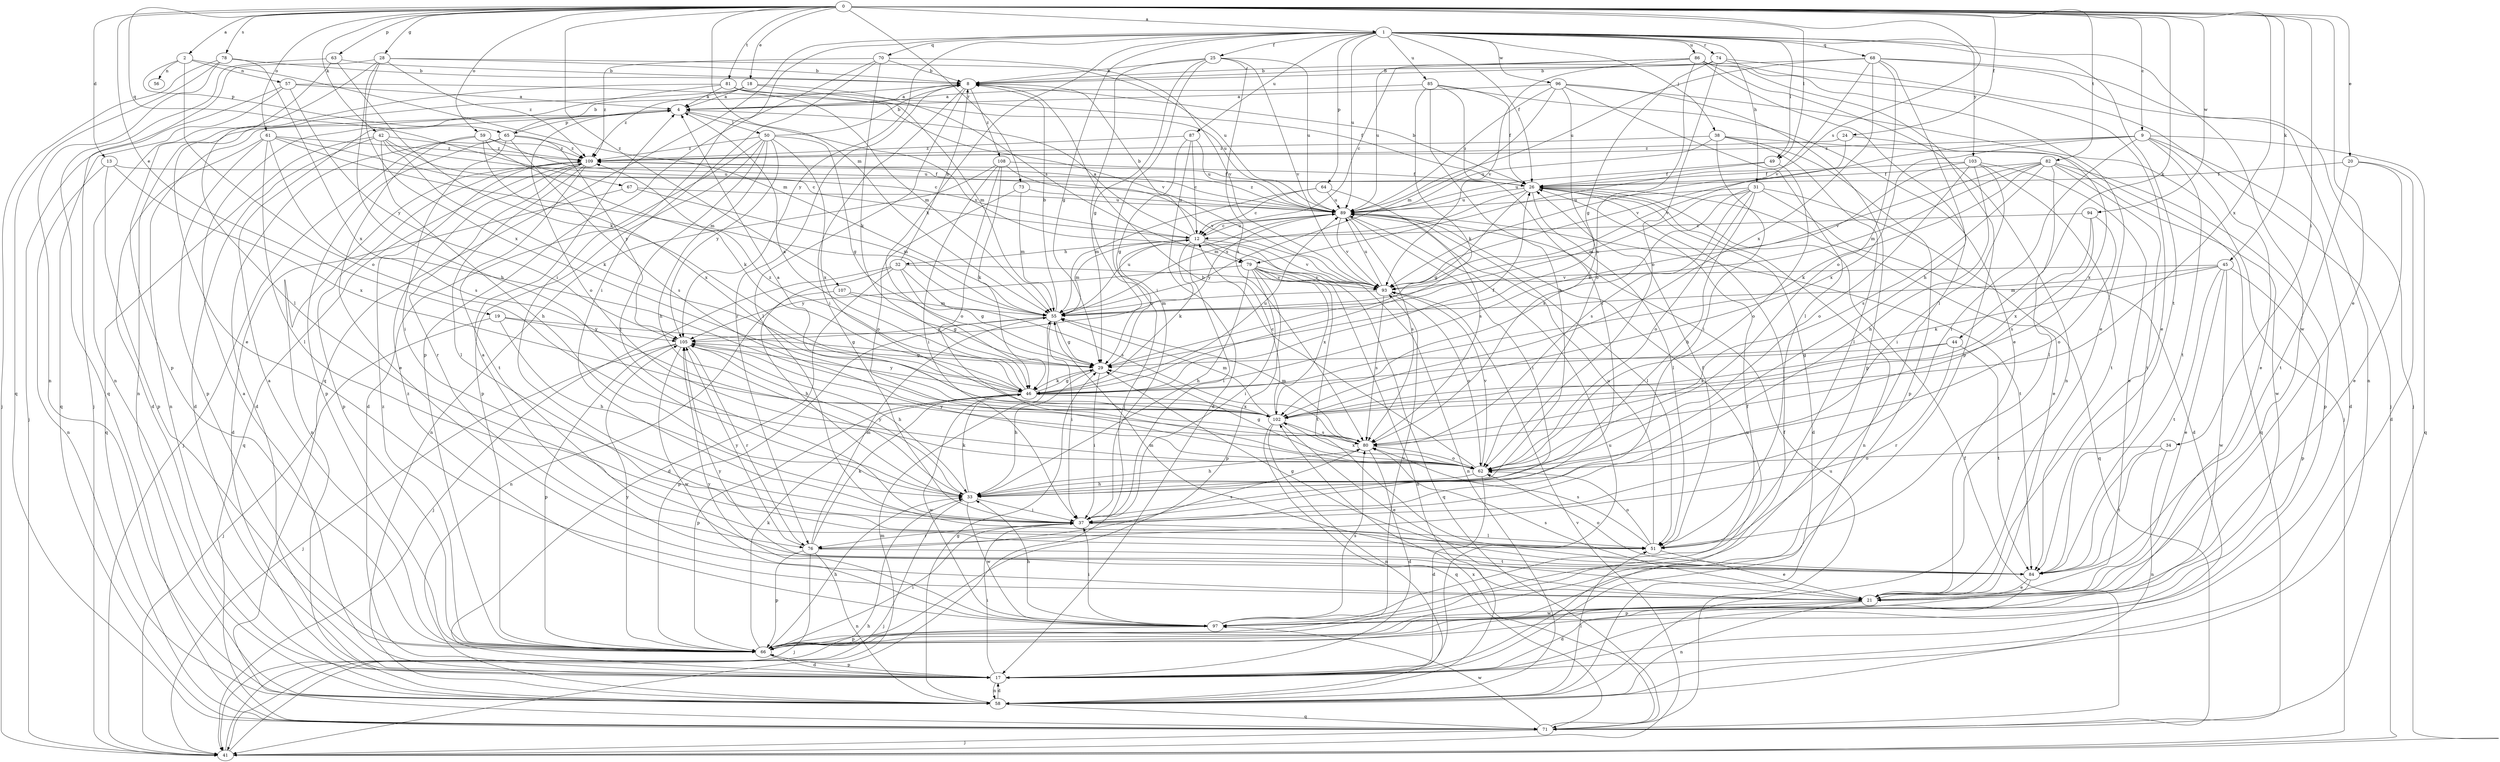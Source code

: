 strict digraph  {
0;
1;
2;
4;
8;
9;
12;
13;
17;
18;
19;
20;
21;
24;
25;
26;
28;
29;
31;
32;
33;
34;
37;
38;
41;
42;
44;
45;
46;
49;
50;
51;
55;
56;
57;
58;
59;
61;
62;
63;
64;
65;
66;
67;
68;
70;
71;
73;
74;
76;
78;
79;
80;
81;
82;
84;
85;
86;
87;
89;
93;
94;
96;
97;
102;
103;
105;
107;
108;
109;
0 -> 1  [label=a];
0 -> 2  [label=a];
0 -> 9  [label=c];
0 -> 13  [label=d];
0 -> 18  [label=e];
0 -> 19  [label=e];
0 -> 20  [label=e];
0 -> 21  [label=e];
0 -> 24  [label=f];
0 -> 28  [label=g];
0 -> 34  [label=i];
0 -> 42  [label=k];
0 -> 44  [label=k];
0 -> 45  [label=k];
0 -> 49  [label=l];
0 -> 55  [label=m];
0 -> 59  [label=o];
0 -> 61  [label=o];
0 -> 63  [label=p];
0 -> 67  [label=q];
0 -> 73  [label=r];
0 -> 78  [label=s];
0 -> 79  [label=s];
0 -> 81  [label=t];
0 -> 82  [label=t];
0 -> 94  [label=w];
0 -> 102  [label=x];
0 -> 107  [label=z];
1 -> 25  [label=f];
1 -> 26  [label=f];
1 -> 29  [label=g];
1 -> 31  [label=h];
1 -> 37  [label=i];
1 -> 38  [label=j];
1 -> 46  [label=k];
1 -> 49  [label=l];
1 -> 64  [label=p];
1 -> 68  [label=q];
1 -> 70  [label=q];
1 -> 71  [label=q];
1 -> 74  [label=r];
1 -> 84  [label=t];
1 -> 85  [label=u];
1 -> 86  [label=u];
1 -> 87  [label=u];
1 -> 89  [label=u];
1 -> 96  [label=w];
1 -> 97  [label=w];
1 -> 103  [label=y];
1 -> 105  [label=y];
2 -> 55  [label=m];
2 -> 56  [label=n];
2 -> 57  [label=n];
2 -> 62  [label=o];
2 -> 65  [label=p];
4 -> 50  [label=l];
4 -> 58  [label=n];
4 -> 62  [label=o];
4 -> 65  [label=p];
4 -> 93  [label=v];
8 -> 4  [label=a];
8 -> 37  [label=i];
8 -> 51  [label=l];
8 -> 76  [label=r];
8 -> 108  [label=z];
9 -> 17  [label=d];
9 -> 21  [label=e];
9 -> 37  [label=i];
9 -> 71  [label=q];
9 -> 84  [label=t];
9 -> 93  [label=v];
9 -> 102  [label=x];
9 -> 109  [label=z];
12 -> 4  [label=a];
12 -> 8  [label=b];
12 -> 32  [label=h];
12 -> 37  [label=i];
12 -> 46  [label=k];
12 -> 55  [label=m];
12 -> 58  [label=n];
12 -> 79  [label=s];
12 -> 89  [label=u];
12 -> 93  [label=v];
13 -> 26  [label=f];
13 -> 58  [label=n];
13 -> 66  [label=p];
13 -> 102  [label=x];
17 -> 4  [label=a];
17 -> 26  [label=f];
17 -> 37  [label=i];
17 -> 58  [label=n];
17 -> 66  [label=p];
17 -> 89  [label=u];
18 -> 4  [label=a];
18 -> 55  [label=m];
18 -> 58  [label=n];
18 -> 79  [label=s];
18 -> 109  [label=z];
19 -> 29  [label=g];
19 -> 33  [label=h];
19 -> 41  [label=j];
19 -> 105  [label=y];
20 -> 17  [label=d];
20 -> 21  [label=e];
20 -> 26  [label=f];
20 -> 84  [label=t];
21 -> 4  [label=a];
21 -> 17  [label=d];
21 -> 58  [label=n];
21 -> 80  [label=s];
21 -> 97  [label=w];
21 -> 105  [label=y];
24 -> 93  [label=v];
24 -> 102  [label=x];
24 -> 109  [label=z];
25 -> 8  [label=b];
25 -> 29  [label=g];
25 -> 37  [label=i];
25 -> 41  [label=j];
25 -> 80  [label=s];
25 -> 89  [label=u];
25 -> 93  [label=v];
26 -> 8  [label=b];
26 -> 17  [label=d];
26 -> 29  [label=g];
26 -> 51  [label=l];
26 -> 55  [label=m];
26 -> 58  [label=n];
26 -> 71  [label=q];
26 -> 89  [label=u];
28 -> 8  [label=b];
28 -> 33  [label=h];
28 -> 41  [label=j];
28 -> 58  [label=n];
28 -> 89  [label=u];
28 -> 102  [label=x];
28 -> 109  [label=z];
29 -> 12  [label=c];
29 -> 33  [label=h];
29 -> 37  [label=i];
29 -> 46  [label=k];
31 -> 17  [label=d];
31 -> 21  [label=e];
31 -> 33  [label=h];
31 -> 55  [label=m];
31 -> 62  [label=o];
31 -> 80  [label=s];
31 -> 89  [label=u];
31 -> 102  [label=x];
32 -> 8  [label=b];
32 -> 17  [label=d];
32 -> 29  [label=g];
32 -> 41  [label=j];
32 -> 58  [label=n];
32 -> 80  [label=s];
32 -> 93  [label=v];
33 -> 37  [label=i];
33 -> 41  [label=j];
33 -> 46  [label=k];
33 -> 97  [label=w];
33 -> 105  [label=y];
34 -> 58  [label=n];
34 -> 62  [label=o];
34 -> 84  [label=t];
37 -> 51  [label=l];
37 -> 76  [label=r];
38 -> 37  [label=i];
38 -> 51  [label=l];
38 -> 66  [label=p];
38 -> 71  [label=q];
38 -> 89  [label=u];
38 -> 109  [label=z];
41 -> 33  [label=h];
41 -> 55  [label=m];
41 -> 93  [label=v];
42 -> 12  [label=c];
42 -> 17  [label=d];
42 -> 33  [label=h];
42 -> 46  [label=k];
42 -> 71  [label=q];
42 -> 89  [label=u];
42 -> 109  [label=z];
44 -> 29  [label=g];
44 -> 76  [label=r];
44 -> 84  [label=t];
44 -> 102  [label=x];
45 -> 21  [label=e];
45 -> 46  [label=k];
45 -> 55  [label=m];
45 -> 66  [label=p];
45 -> 84  [label=t];
45 -> 93  [label=v];
45 -> 97  [label=w];
46 -> 4  [label=a];
46 -> 26  [label=f];
46 -> 29  [label=g];
46 -> 66  [label=p];
46 -> 89  [label=u];
46 -> 97  [label=w];
46 -> 102  [label=x];
46 -> 105  [label=y];
46 -> 109  [label=z];
49 -> 26  [label=f];
49 -> 62  [label=o];
49 -> 89  [label=u];
50 -> 8  [label=b];
50 -> 17  [label=d];
50 -> 29  [label=g];
50 -> 33  [label=h];
50 -> 37  [label=i];
50 -> 66  [label=p];
50 -> 102  [label=x];
50 -> 105  [label=y];
50 -> 109  [label=z];
51 -> 21  [label=e];
51 -> 26  [label=f];
51 -> 62  [label=o];
51 -> 80  [label=s];
51 -> 89  [label=u];
55 -> 8  [label=b];
55 -> 29  [label=g];
55 -> 37  [label=i];
55 -> 66  [label=p];
55 -> 89  [label=u];
55 -> 105  [label=y];
57 -> 4  [label=a];
57 -> 41  [label=j];
57 -> 71  [label=q];
57 -> 89  [label=u];
57 -> 105  [label=y];
58 -> 17  [label=d];
58 -> 29  [label=g];
58 -> 51  [label=l];
58 -> 71  [label=q];
59 -> 17  [label=d];
59 -> 21  [label=e];
59 -> 46  [label=k];
59 -> 89  [label=u];
59 -> 102  [label=x];
59 -> 109  [label=z];
61 -> 12  [label=c];
61 -> 17  [label=d];
61 -> 51  [label=l];
61 -> 55  [label=m];
61 -> 66  [label=p];
61 -> 80  [label=s];
61 -> 109  [label=z];
62 -> 8  [label=b];
62 -> 17  [label=d];
62 -> 29  [label=g];
62 -> 33  [label=h];
62 -> 93  [label=v];
62 -> 102  [label=x];
62 -> 105  [label=y];
63 -> 8  [label=b];
63 -> 46  [label=k];
63 -> 51  [label=l];
63 -> 71  [label=q];
64 -> 12  [label=c];
64 -> 55  [label=m];
64 -> 80  [label=s];
64 -> 89  [label=u];
65 -> 8  [label=b];
65 -> 37  [label=i];
65 -> 41  [label=j];
65 -> 66  [label=p];
65 -> 80  [label=s];
65 -> 105  [label=y];
65 -> 109  [label=z];
66 -> 4  [label=a];
66 -> 17  [label=d];
66 -> 33  [label=h];
66 -> 37  [label=i];
66 -> 46  [label=k];
66 -> 89  [label=u];
66 -> 105  [label=y];
66 -> 109  [label=z];
67 -> 17  [label=d];
67 -> 55  [label=m];
67 -> 89  [label=u];
68 -> 8  [label=b];
68 -> 33  [label=h];
68 -> 41  [label=j];
68 -> 58  [label=n];
68 -> 62  [label=o];
68 -> 89  [label=u];
68 -> 93  [label=v];
68 -> 102  [label=x];
70 -> 8  [label=b];
70 -> 37  [label=i];
70 -> 46  [label=k];
70 -> 66  [label=p];
70 -> 93  [label=v];
70 -> 109  [label=z];
71 -> 26  [label=f];
71 -> 41  [label=j];
71 -> 89  [label=u];
71 -> 97  [label=w];
71 -> 102  [label=x];
73 -> 55  [label=m];
73 -> 62  [label=o];
73 -> 89  [label=u];
74 -> 8  [label=b];
74 -> 12  [label=c];
74 -> 21  [label=e];
74 -> 29  [label=g];
74 -> 41  [label=j];
74 -> 62  [label=o];
76 -> 41  [label=j];
76 -> 46  [label=k];
76 -> 55  [label=m];
76 -> 58  [label=n];
76 -> 66  [label=p];
76 -> 80  [label=s];
76 -> 84  [label=t];
76 -> 105  [label=y];
78 -> 8  [label=b];
78 -> 41  [label=j];
78 -> 58  [label=n];
78 -> 71  [label=q];
78 -> 102  [label=x];
79 -> 33  [label=h];
79 -> 37  [label=i];
79 -> 58  [label=n];
79 -> 66  [label=p];
79 -> 71  [label=q];
79 -> 84  [label=t];
79 -> 93  [label=v];
79 -> 102  [label=x];
79 -> 105  [label=y];
80 -> 4  [label=a];
80 -> 17  [label=d];
80 -> 33  [label=h];
80 -> 55  [label=m];
80 -> 62  [label=o];
81 -> 4  [label=a];
81 -> 21  [label=e];
81 -> 26  [label=f];
81 -> 55  [label=m];
81 -> 66  [label=p];
81 -> 93  [label=v];
82 -> 26  [label=f];
82 -> 46  [label=k];
82 -> 51  [label=l];
82 -> 55  [label=m];
82 -> 66  [label=p];
82 -> 80  [label=s];
82 -> 84  [label=t];
82 -> 93  [label=v];
82 -> 97  [label=w];
84 -> 21  [label=e];
84 -> 29  [label=g];
84 -> 55  [label=m];
84 -> 62  [label=o];
84 -> 66  [label=p];
85 -> 4  [label=a];
85 -> 21  [label=e];
85 -> 26  [label=f];
85 -> 33  [label=h];
85 -> 37  [label=i];
85 -> 46  [label=k];
86 -> 8  [label=b];
86 -> 21  [label=e];
86 -> 51  [label=l];
86 -> 58  [label=n];
86 -> 66  [label=p];
86 -> 80  [label=s];
86 -> 89  [label=u];
86 -> 93  [label=v];
87 -> 12  [label=c];
87 -> 17  [label=d];
87 -> 29  [label=g];
87 -> 89  [label=u];
87 -> 109  [label=z];
89 -> 12  [label=c];
89 -> 37  [label=i];
89 -> 51  [label=l];
89 -> 80  [label=s];
89 -> 84  [label=t];
89 -> 93  [label=v];
89 -> 105  [label=y];
89 -> 109  [label=z];
93 -> 55  [label=m];
93 -> 62  [label=o];
93 -> 80  [label=s];
93 -> 89  [label=u];
94 -> 12  [label=c];
94 -> 62  [label=o];
94 -> 80  [label=s];
94 -> 102  [label=x];
96 -> 4  [label=a];
96 -> 41  [label=j];
96 -> 51  [label=l];
96 -> 55  [label=m];
96 -> 62  [label=o];
96 -> 66  [label=p];
96 -> 89  [label=u];
97 -> 26  [label=f];
97 -> 33  [label=h];
97 -> 37  [label=i];
97 -> 66  [label=p];
97 -> 80  [label=s];
97 -> 93  [label=v];
97 -> 105  [label=y];
97 -> 109  [label=z];
102 -> 12  [label=c];
102 -> 21  [label=e];
102 -> 55  [label=m];
102 -> 58  [label=n];
102 -> 71  [label=q];
102 -> 80  [label=s];
103 -> 21  [label=e];
103 -> 26  [label=f];
103 -> 33  [label=h];
103 -> 37  [label=i];
103 -> 46  [label=k];
103 -> 62  [label=o];
103 -> 84  [label=t];
105 -> 29  [label=g];
105 -> 33  [label=h];
105 -> 41  [label=j];
105 -> 66  [label=p];
105 -> 76  [label=r];
105 -> 97  [label=w];
107 -> 29  [label=g];
107 -> 33  [label=h];
107 -> 55  [label=m];
108 -> 26  [label=f];
108 -> 37  [label=i];
108 -> 46  [label=k];
108 -> 58  [label=n];
108 -> 62  [label=o];
108 -> 93  [label=v];
109 -> 26  [label=f];
109 -> 51  [label=l];
109 -> 58  [label=n];
109 -> 66  [label=p];
109 -> 71  [label=q];
109 -> 76  [label=r];
109 -> 84  [label=t];
}
